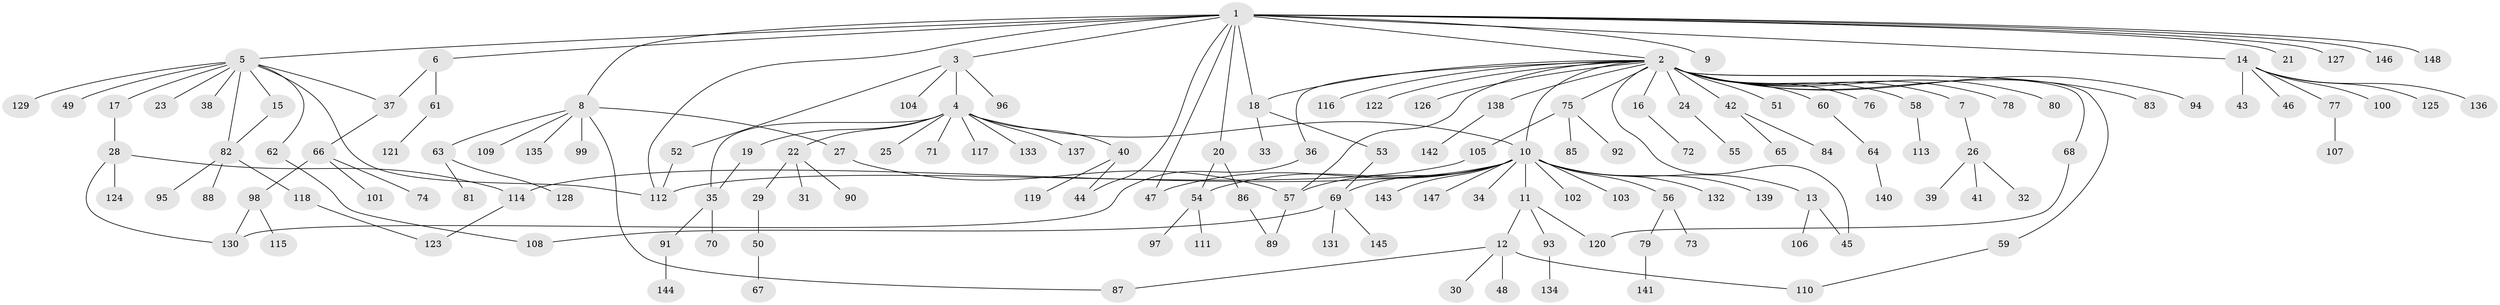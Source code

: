 // Generated by graph-tools (version 1.1) at 2025/11/02/27/25 16:11:11]
// undirected, 148 vertices, 171 edges
graph export_dot {
graph [start="1"]
  node [color=gray90,style=filled];
  1;
  2;
  3;
  4;
  5;
  6;
  7;
  8;
  9;
  10;
  11;
  12;
  13;
  14;
  15;
  16;
  17;
  18;
  19;
  20;
  21;
  22;
  23;
  24;
  25;
  26;
  27;
  28;
  29;
  30;
  31;
  32;
  33;
  34;
  35;
  36;
  37;
  38;
  39;
  40;
  41;
  42;
  43;
  44;
  45;
  46;
  47;
  48;
  49;
  50;
  51;
  52;
  53;
  54;
  55;
  56;
  57;
  58;
  59;
  60;
  61;
  62;
  63;
  64;
  65;
  66;
  67;
  68;
  69;
  70;
  71;
  72;
  73;
  74;
  75;
  76;
  77;
  78;
  79;
  80;
  81;
  82;
  83;
  84;
  85;
  86;
  87;
  88;
  89;
  90;
  91;
  92;
  93;
  94;
  95;
  96;
  97;
  98;
  99;
  100;
  101;
  102;
  103;
  104;
  105;
  106;
  107;
  108;
  109;
  110;
  111;
  112;
  113;
  114;
  115;
  116;
  117;
  118;
  119;
  120;
  121;
  122;
  123;
  124;
  125;
  126;
  127;
  128;
  129;
  130;
  131;
  132;
  133;
  134;
  135;
  136;
  137;
  138;
  139;
  140;
  141;
  142;
  143;
  144;
  145;
  146;
  147;
  148;
  1 -- 2;
  1 -- 3;
  1 -- 5;
  1 -- 6;
  1 -- 8;
  1 -- 9;
  1 -- 14;
  1 -- 18;
  1 -- 20;
  1 -- 21;
  1 -- 44;
  1 -- 47;
  1 -- 112;
  1 -- 127;
  1 -- 146;
  1 -- 148;
  2 -- 7;
  2 -- 10;
  2 -- 16;
  2 -- 18;
  2 -- 24;
  2 -- 36;
  2 -- 42;
  2 -- 45;
  2 -- 51;
  2 -- 57;
  2 -- 58;
  2 -- 59;
  2 -- 60;
  2 -- 68;
  2 -- 75;
  2 -- 76;
  2 -- 78;
  2 -- 80;
  2 -- 83;
  2 -- 94;
  2 -- 116;
  2 -- 122;
  2 -- 126;
  2 -- 138;
  3 -- 4;
  3 -- 52;
  3 -- 96;
  3 -- 104;
  4 -- 10;
  4 -- 19;
  4 -- 22;
  4 -- 25;
  4 -- 35;
  4 -- 40;
  4 -- 71;
  4 -- 117;
  4 -- 133;
  4 -- 137;
  5 -- 15;
  5 -- 17;
  5 -- 23;
  5 -- 37;
  5 -- 38;
  5 -- 49;
  5 -- 62;
  5 -- 82;
  5 -- 112;
  5 -- 129;
  6 -- 37;
  6 -- 61;
  7 -- 26;
  8 -- 27;
  8 -- 63;
  8 -- 87;
  8 -- 99;
  8 -- 109;
  8 -- 135;
  10 -- 11;
  10 -- 13;
  10 -- 34;
  10 -- 47;
  10 -- 54;
  10 -- 56;
  10 -- 57;
  10 -- 69;
  10 -- 102;
  10 -- 103;
  10 -- 114;
  10 -- 132;
  10 -- 139;
  10 -- 143;
  10 -- 147;
  11 -- 12;
  11 -- 93;
  11 -- 120;
  12 -- 30;
  12 -- 48;
  12 -- 87;
  12 -- 110;
  13 -- 45;
  13 -- 106;
  14 -- 43;
  14 -- 46;
  14 -- 77;
  14 -- 100;
  14 -- 125;
  14 -- 136;
  15 -- 82;
  16 -- 72;
  17 -- 28;
  18 -- 33;
  18 -- 53;
  19 -- 35;
  20 -- 54;
  20 -- 86;
  22 -- 29;
  22 -- 31;
  22 -- 90;
  24 -- 55;
  26 -- 32;
  26 -- 39;
  26 -- 41;
  27 -- 57;
  28 -- 114;
  28 -- 124;
  28 -- 130;
  29 -- 50;
  35 -- 70;
  35 -- 91;
  36 -- 130;
  37 -- 66;
  40 -- 44;
  40 -- 119;
  42 -- 65;
  42 -- 84;
  50 -- 67;
  52 -- 112;
  53 -- 69;
  54 -- 97;
  54 -- 111;
  56 -- 73;
  56 -- 79;
  57 -- 89;
  58 -- 113;
  59 -- 110;
  60 -- 64;
  61 -- 121;
  62 -- 108;
  63 -- 81;
  63 -- 128;
  64 -- 140;
  66 -- 74;
  66 -- 98;
  66 -- 101;
  68 -- 120;
  69 -- 108;
  69 -- 131;
  69 -- 145;
  75 -- 85;
  75 -- 92;
  75 -- 105;
  77 -- 107;
  79 -- 141;
  82 -- 88;
  82 -- 95;
  82 -- 118;
  86 -- 89;
  91 -- 144;
  93 -- 134;
  98 -- 115;
  98 -- 130;
  105 -- 112;
  114 -- 123;
  118 -- 123;
  138 -- 142;
}
